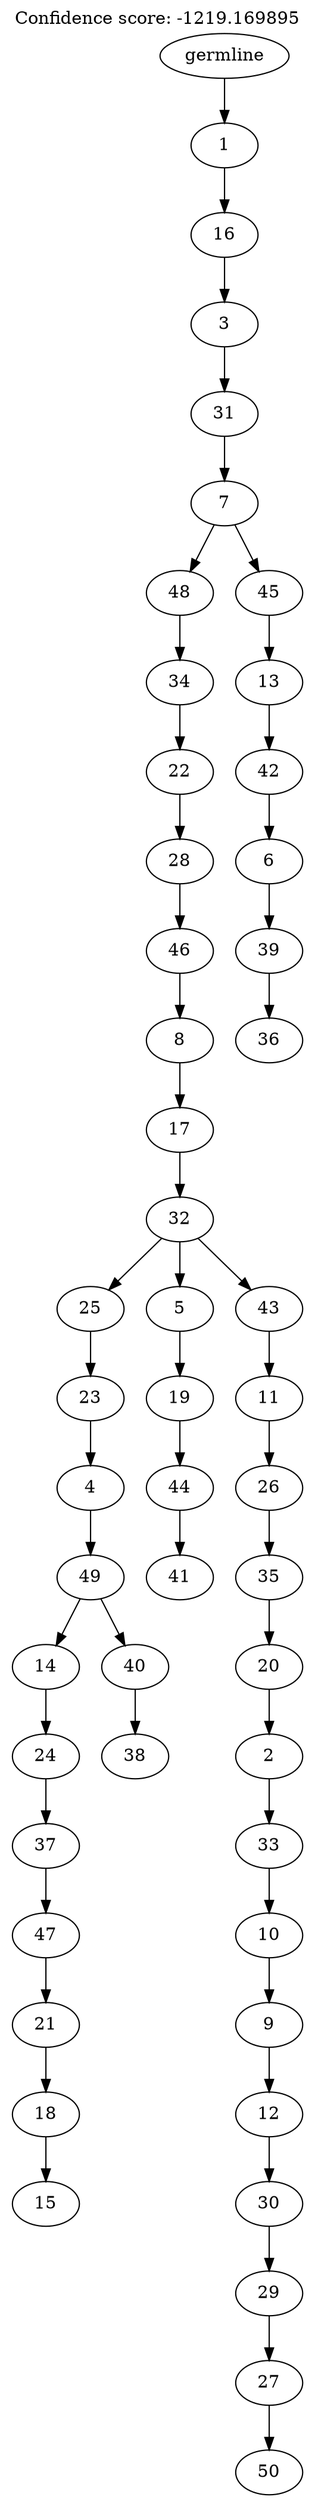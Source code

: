 digraph g {
	"49" -> "50";
	"50" [label="15"];
	"48" -> "49";
	"49" [label="18"];
	"47" -> "48";
	"48" [label="21"];
	"46" -> "47";
	"47" [label="47"];
	"45" -> "46";
	"46" [label="37"];
	"44" -> "45";
	"45" [label="24"];
	"42" -> "43";
	"43" [label="38"];
	"41" -> "42";
	"42" [label="40"];
	"41" -> "44";
	"44" [label="14"];
	"40" -> "41";
	"41" [label="49"];
	"39" -> "40";
	"40" [label="4"];
	"38" -> "39";
	"39" [label="23"];
	"36" -> "37";
	"37" [label="41"];
	"35" -> "36";
	"36" [label="44"];
	"34" -> "35";
	"35" [label="19"];
	"32" -> "33";
	"33" [label="50"];
	"31" -> "32";
	"32" [label="27"];
	"30" -> "31";
	"31" [label="29"];
	"29" -> "30";
	"30" [label="30"];
	"28" -> "29";
	"29" [label="12"];
	"27" -> "28";
	"28" [label="9"];
	"26" -> "27";
	"27" [label="10"];
	"25" -> "26";
	"26" [label="33"];
	"24" -> "25";
	"25" [label="2"];
	"23" -> "24";
	"24" [label="20"];
	"22" -> "23";
	"23" [label="35"];
	"21" -> "22";
	"22" [label="26"];
	"20" -> "21";
	"21" [label="11"];
	"19" -> "20";
	"20" [label="43"];
	"19" -> "34";
	"34" [label="5"];
	"19" -> "38";
	"38" [label="25"];
	"18" -> "19";
	"19" [label="32"];
	"17" -> "18";
	"18" [label="17"];
	"16" -> "17";
	"17" [label="8"];
	"15" -> "16";
	"16" [label="46"];
	"14" -> "15";
	"15" [label="28"];
	"13" -> "14";
	"14" [label="22"];
	"12" -> "13";
	"13" [label="34"];
	"10" -> "11";
	"11" [label="36"];
	"9" -> "10";
	"10" [label="39"];
	"8" -> "9";
	"9" [label="6"];
	"7" -> "8";
	"8" [label="42"];
	"6" -> "7";
	"7" [label="13"];
	"5" -> "6";
	"6" [label="45"];
	"5" -> "12";
	"12" [label="48"];
	"4" -> "5";
	"5" [label="7"];
	"3" -> "4";
	"4" [label="31"];
	"2" -> "3";
	"3" [label="3"];
	"1" -> "2";
	"2" [label="16"];
	"0" -> "1";
	"1" [label="1"];
	"0" [label="germline"];
	labelloc="t";
	label="Confidence score: -1219.169895";
}
